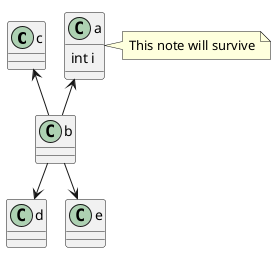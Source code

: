 {
  "sha1": "a21hiffn0n17vf24xv0z6eh11i3qu2t",
  "insertion": {
    "when": "2024-05-30T20:48:21.806Z",
    "url": "https://github.com/plantuml/plantuml/issues/1348",
    "user": "plantuml@gmail.com"
  }
}
@startuml
!pragma layout smetana

class c
class a {
    int i
}

class z

note left of a::i
    This note will be purged
end note

note right of a
    This note will survive
end note

a <-- b
c <-- b

b --> d
b --> e

remove @unlinked

@enduml
